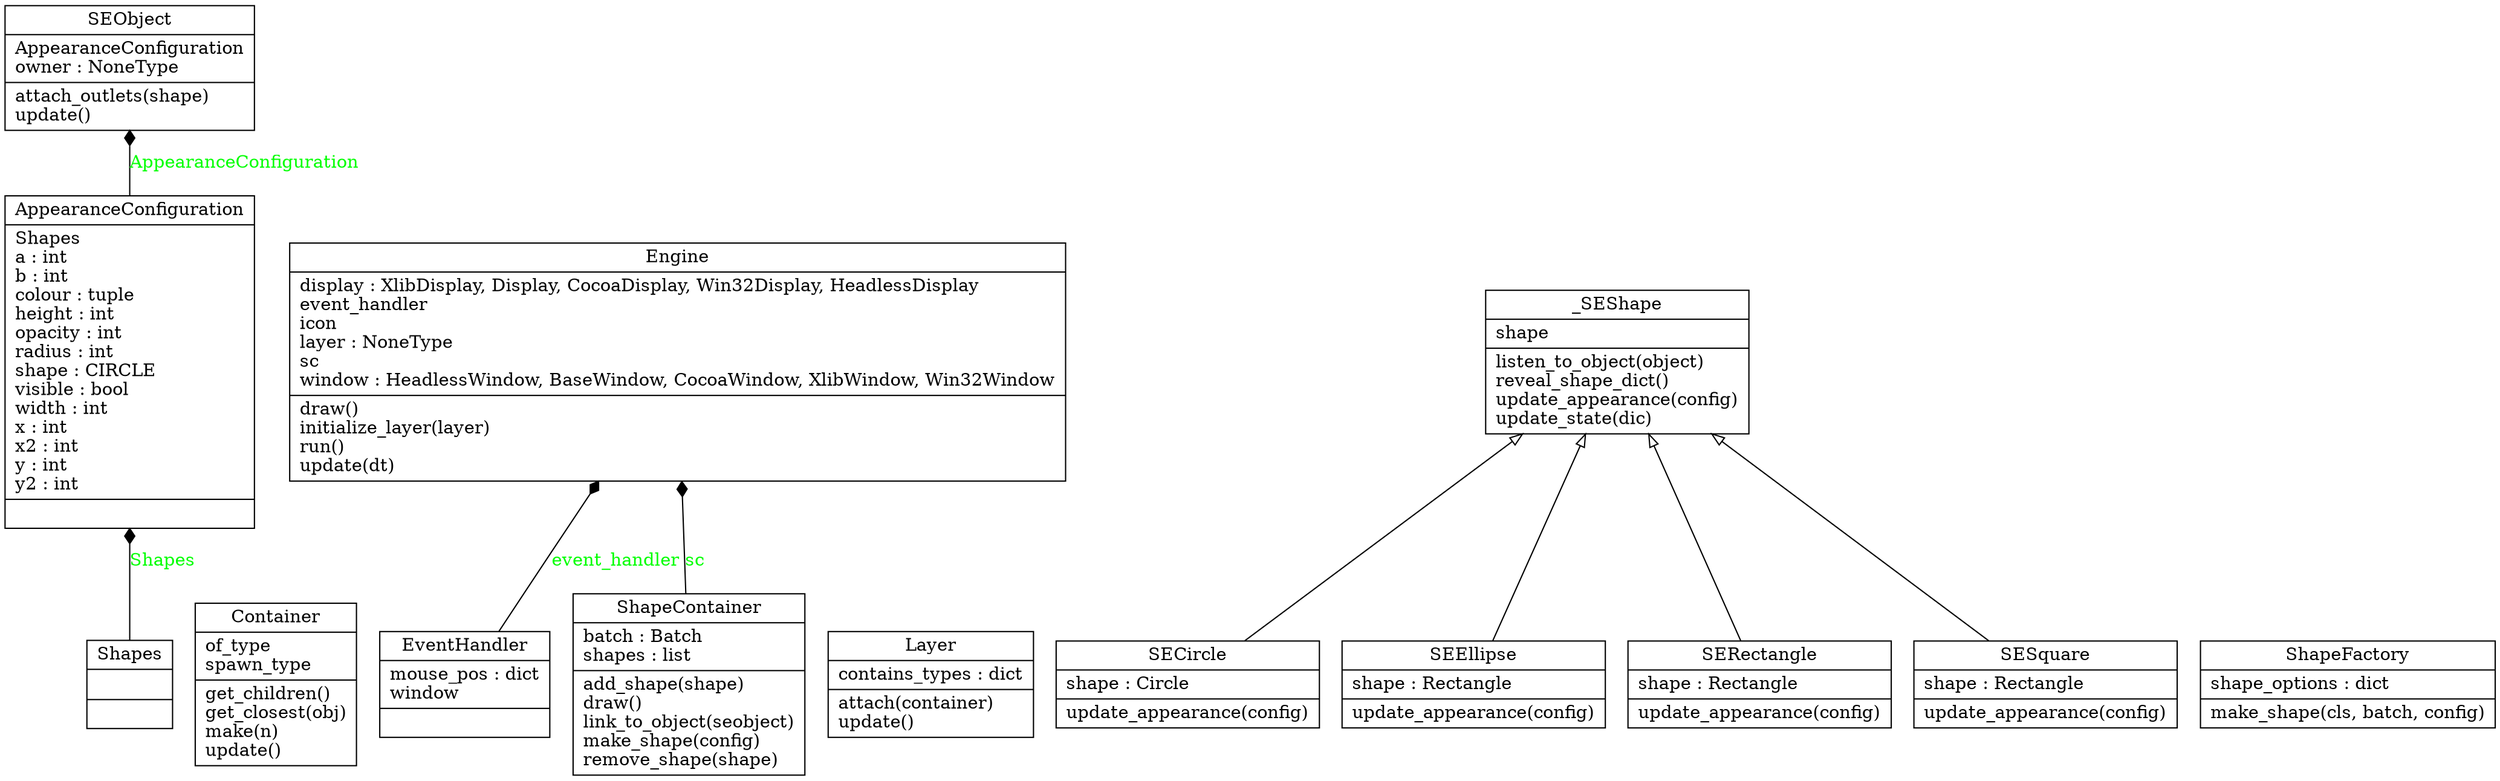 digraph "classes" {
charset="utf-8"
rankdir=BT
"0" [label="{AppearanceConfiguration|Shapes\la : int\lb : int\lcolour : tuple\lheight : int\lopacity : int\lradius : int\lshape : CIRCLE\lvisible : bool\lwidth : int\lx : int\lx2 : int\ly : int\ly2 : int\l|}", shape="record"];
"1" [label="{Container|of_type\lspawn_type\l|get_children()\lget_closest(obj)\lmake(n)\lupdate()\l}", shape="record"];
"2" [label="{Engine|display : XlibDisplay, Display, CocoaDisplay, Win32Display, HeadlessDisplay\levent_handler\licon\llayer : NoneType\lsc\lwindow : HeadlessWindow, BaseWindow, CocoaWindow, XlibWindow, Win32Window\l|draw()\linitialize_layer(layer)\lrun()\lupdate(dt)\l}", shape="record"];
"3" [label="{EventHandler|mouse_pos : dict\lwindow\l|}", shape="record"];
"4" [label="{Layer|contains_types : dict\l|attach(container)\lupdate()\l}", shape="record"];
"5" [label="{SECircle|shape : Circle\l|update_appearance(config)\l}", shape="record"];
"6" [label="{SEEllipse|shape : Rectangle\l|update_appearance(config)\l}", shape="record"];
"7" [label="{SEObject|AppearanceConfiguration\lowner : NoneType\l|attach_outlets(shape)\lupdate()\l}", shape="record"];
"8" [label="{SERectangle|shape : Rectangle\l|update_appearance(config)\l}", shape="record"];
"9" [label="{SESquare|shape : Rectangle\l|update_appearance(config)\l}", shape="record"];
"10" [label="{ShapeContainer|batch : Batch\lshapes : list\l|add_shape(shape)\ldraw()\llink_to_object(seobject)\lmake_shape(config)\lremove_shape(shape)\l}", shape="record"];
"11" [label="{ShapeFactory|shape_options : dict\l|make_shape(cls, batch, config)\l}", shape="record"];
"12" [label="{Shapes|\l|}", shape="record"];
"13" [label="{_SEShape|shape\l|listen_to_object(object)\lreveal_shape_dict()\lupdate_appearance(config)\lupdate_state(dic)\l}", shape="record"];
"5" -> "13" [arrowhead="empty", arrowtail="none"];
"6" -> "13" [arrowhead="empty", arrowtail="none"];
"8" -> "13" [arrowhead="empty", arrowtail="none"];
"9" -> "13" [arrowhead="empty", arrowtail="none"];
"0" -> "7" [arrowhead="diamond", arrowtail="none", fontcolor="green", label="AppearanceConfiguration", style="solid"];
"3" -> "2" [arrowhead="diamond", arrowtail="none", fontcolor="green", label="event_handler", style="solid"];
"10" -> "2" [arrowhead="diamond", arrowtail="none", fontcolor="green", label="sc", style="solid"];
"12" -> "0" [arrowhead="diamond", arrowtail="none", fontcolor="green", label="Shapes", style="solid"];
}
